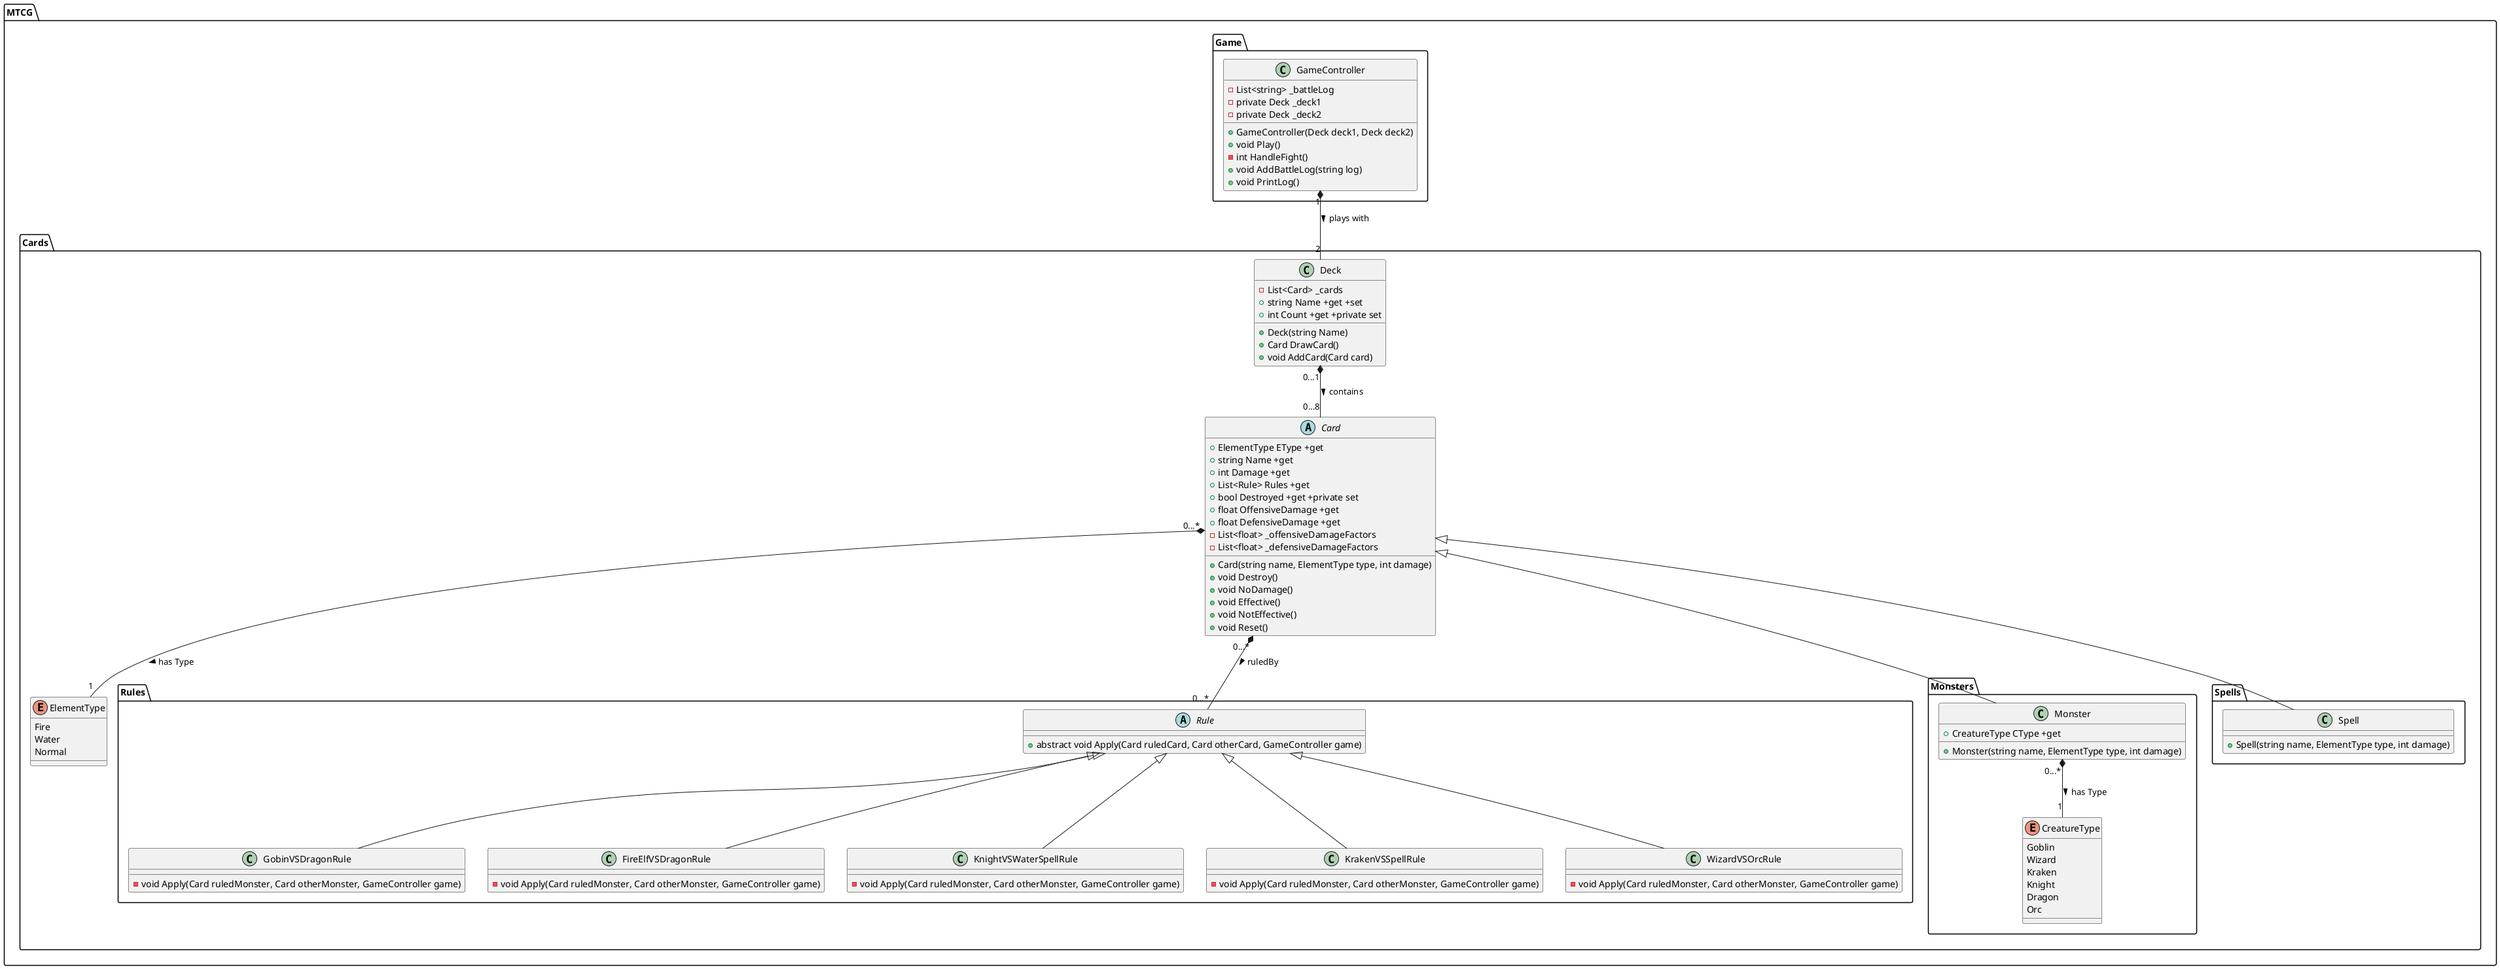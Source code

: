 @startuml

    namespace MTCG {
        namespace MTCG.Game {
            class GameController {
                - List<string> _battleLog
                - private Deck _deck1
                - private Deck _deck2
                + GameController(Deck deck1, Deck deck2)
                + void Play()
                - int HandleFight()
                + void AddBattleLog(string log)
                + void PrintLog()
            }
        }

        namespace MTCG.Cards {
            namespace MTCG.Cards.Rules {
                MTCG.Cards.Card "0...*" *-- "0...*" Rule : ruledBy >
                abstract class Rule {
                    + abstract void Apply(Card ruledCard, Card otherCard, GameController game)
                }

                Rule <|-- GobinVSDragonRule
                class GobinVSDragonRule {
                    - void Apply(Card ruledMonster, Card otherMonster, GameController game)
                }

                Rule <|-- FireElfVSDragonRule
                class FireElfVSDragonRule {
                    - void Apply(Card ruledMonster, Card otherMonster, GameController game)
                }

                Rule <|-- KnightVSWaterSpellRule
                class KnightVSWaterSpellRule {
                    - void Apply(Card ruledMonster, Card otherMonster, GameController game)
                }
                
                Rule <|-- KrakenVSSpellRule
                class KrakenVSSpellRule {
                    - void Apply(Card ruledMonster, Card otherMonster, GameController game)
                }
                
                Rule <|-- WizardVSOrcRule
                class WizardVSOrcRule {
                    - void Apply(Card ruledMonster, Card otherMonster, GameController game)
                }
            }
            class Deck {
                - List<Card> _cards
                {field} + string Name +get +set 
                {field} + int Count +get +private set 
                + Deck(string Name)
                + Card DrawCard()
                + void AddCard(Card card)
            }
            Deck "0...1" *-- "0...8" Card : contains >
            MTCG.Game.GameController "1" *-- "2" MTCG.Cards.Deck : plays with >

            abstract class Card {
                {field} + ElementType EType +get
                {field} + string Name +get
                {field} + int Damage +get
                {field} + List<Rule> Rules +get
                {field} + bool Destroyed +get +private set
                {field} + float OffensiveDamage +get
                {field} + float DefensiveDamage +get
                - List<float> _offensiveDamageFactors
                - List<float> _defensiveDamageFactors
                + Card(string name, ElementType type, int damage)
                + void Destroy()
                + void NoDamage()
                + void Effective()
                + void NotEffective()
                + void Reset()
            }

            Card "0...*" *-- "1" ElementType : has Type >
            enum ElementType {
                Fire
                Water
                Normal
            }

            namespace MTCG.Cards.Monsters {
                MTCG.Cards.Card <|-- Monster
                class Monster {
                    + Monster(string name, ElementType type, int damage)
                    {field} + CreatureType CType +get
                }

                Monster "0...*" *-- "1" CreatureType : has Type >
                enum CreatureType {
                    Goblin
                    Wizard
                    Kraken
                    Knight
                    Dragon
                    Orc
                }
            }

            namespace MTCG.Cards.Spells {
                MTCG.Cards.Card <|-- Spell
                class Spell {
                    + Spell(string name, ElementType type, int damage)
                }
            }
        }
    }

@enduml